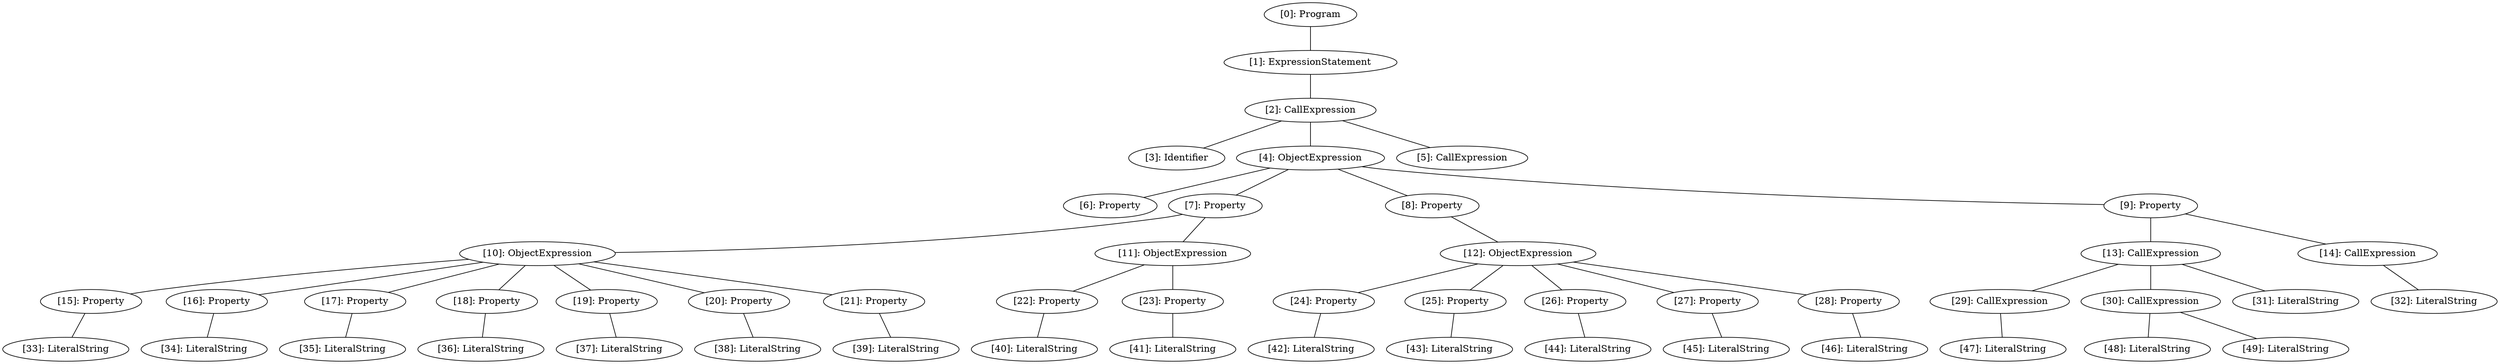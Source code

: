 // Result
graph {
	0 [label="[0]: Program"]
	1 [label="[1]: ExpressionStatement"]
	2 [label="[2]: CallExpression"]
	3 [label="[3]: Identifier"]
	4 [label="[4]: ObjectExpression"]
	5 [label="[5]: CallExpression"]
	6 [label="[6]: Property"]
	7 [label="[7]: Property"]
	8 [label="[8]: Property"]
	9 [label="[9]: Property"]
	10 [label="[10]: ObjectExpression"]
	11 [label="[11]: ObjectExpression"]
	12 [label="[12]: ObjectExpression"]
	13 [label="[13]: CallExpression"]
	14 [label="[14]: CallExpression"]
	15 [label="[15]: Property"]
	16 [label="[16]: Property"]
	17 [label="[17]: Property"]
	18 [label="[18]: Property"]
	19 [label="[19]: Property"]
	20 [label="[20]: Property"]
	21 [label="[21]: Property"]
	22 [label="[22]: Property"]
	23 [label="[23]: Property"]
	24 [label="[24]: Property"]
	25 [label="[25]: Property"]
	26 [label="[26]: Property"]
	27 [label="[27]: Property"]
	28 [label="[28]: Property"]
	29 [label="[29]: CallExpression"]
	30 [label="[30]: CallExpression"]
	31 [label="[31]: LiteralString"]
	32 [label="[32]: LiteralString"]
	33 [label="[33]: LiteralString"]
	34 [label="[34]: LiteralString"]
	35 [label="[35]: LiteralString"]
	36 [label="[36]: LiteralString"]
	37 [label="[37]: LiteralString"]
	38 [label="[38]: LiteralString"]
	39 [label="[39]: LiteralString"]
	40 [label="[40]: LiteralString"]
	41 [label="[41]: LiteralString"]
	42 [label="[42]: LiteralString"]
	43 [label="[43]: LiteralString"]
	44 [label="[44]: LiteralString"]
	45 [label="[45]: LiteralString"]
	46 [label="[46]: LiteralString"]
	47 [label="[47]: LiteralString"]
	48 [label="[48]: LiteralString"]
	49 [label="[49]: LiteralString"]
	0 -- 1
	1 -- 2
	2 -- 3
	2 -- 4
	2 -- 5
	4 -- 6
	4 -- 7
	4 -- 8
	4 -- 9
	7 -- 10
	7 -- 11
	8 -- 12
	9 -- 13
	9 -- 14
	10 -- 15
	10 -- 16
	10 -- 17
	10 -- 18
	10 -- 19
	10 -- 20
	10 -- 21
	11 -- 22
	11 -- 23
	12 -- 24
	12 -- 25
	12 -- 26
	12 -- 27
	12 -- 28
	13 -- 29
	13 -- 30
	13 -- 31
	14 -- 32
	15 -- 33
	16 -- 34
	17 -- 35
	18 -- 36
	19 -- 37
	20 -- 38
	21 -- 39
	22 -- 40
	23 -- 41
	24 -- 42
	25 -- 43
	26 -- 44
	27 -- 45
	28 -- 46
	29 -- 47
	30 -- 48
	30 -- 49
}
